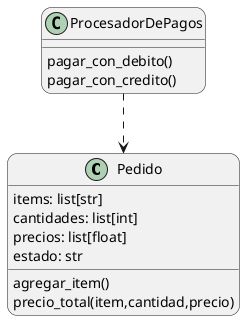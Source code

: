 @startuml SingleResp
skinparam roundcorner 20

class Pedido {
    items: list[str]
    cantidades: list[int]
    precios: list[float]
    estado: str

    agregar_item()
    precio_total(item,cantidad,precio)
}

class ProcesadorDePagos {
    pagar_con_debito()
    pagar_con_credito()
}

ProcesadorDePagos ..> Pedido
@enduml